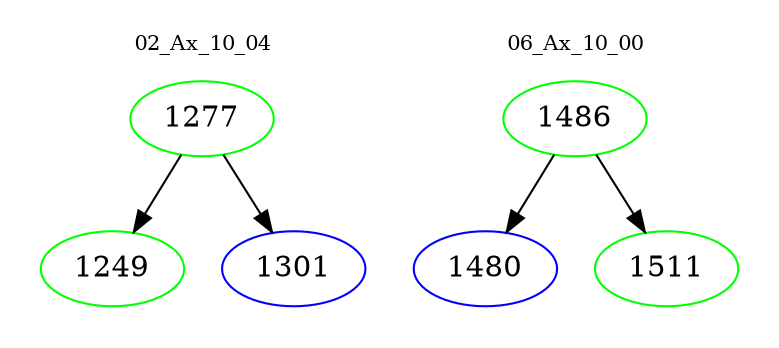 digraph{
subgraph cluster_0 {
color = white
label = "02_Ax_10_04";
fontsize=10;
T0_1277 [label="1277", color="green"]
T0_1277 -> T0_1249 [color="black"]
T0_1249 [label="1249", color="green"]
T0_1277 -> T0_1301 [color="black"]
T0_1301 [label="1301", color="blue"]
}
subgraph cluster_1 {
color = white
label = "06_Ax_10_00";
fontsize=10;
T1_1486 [label="1486", color="green"]
T1_1486 -> T1_1480 [color="black"]
T1_1480 [label="1480", color="blue"]
T1_1486 -> T1_1511 [color="black"]
T1_1511 [label="1511", color="green"]
}
}
